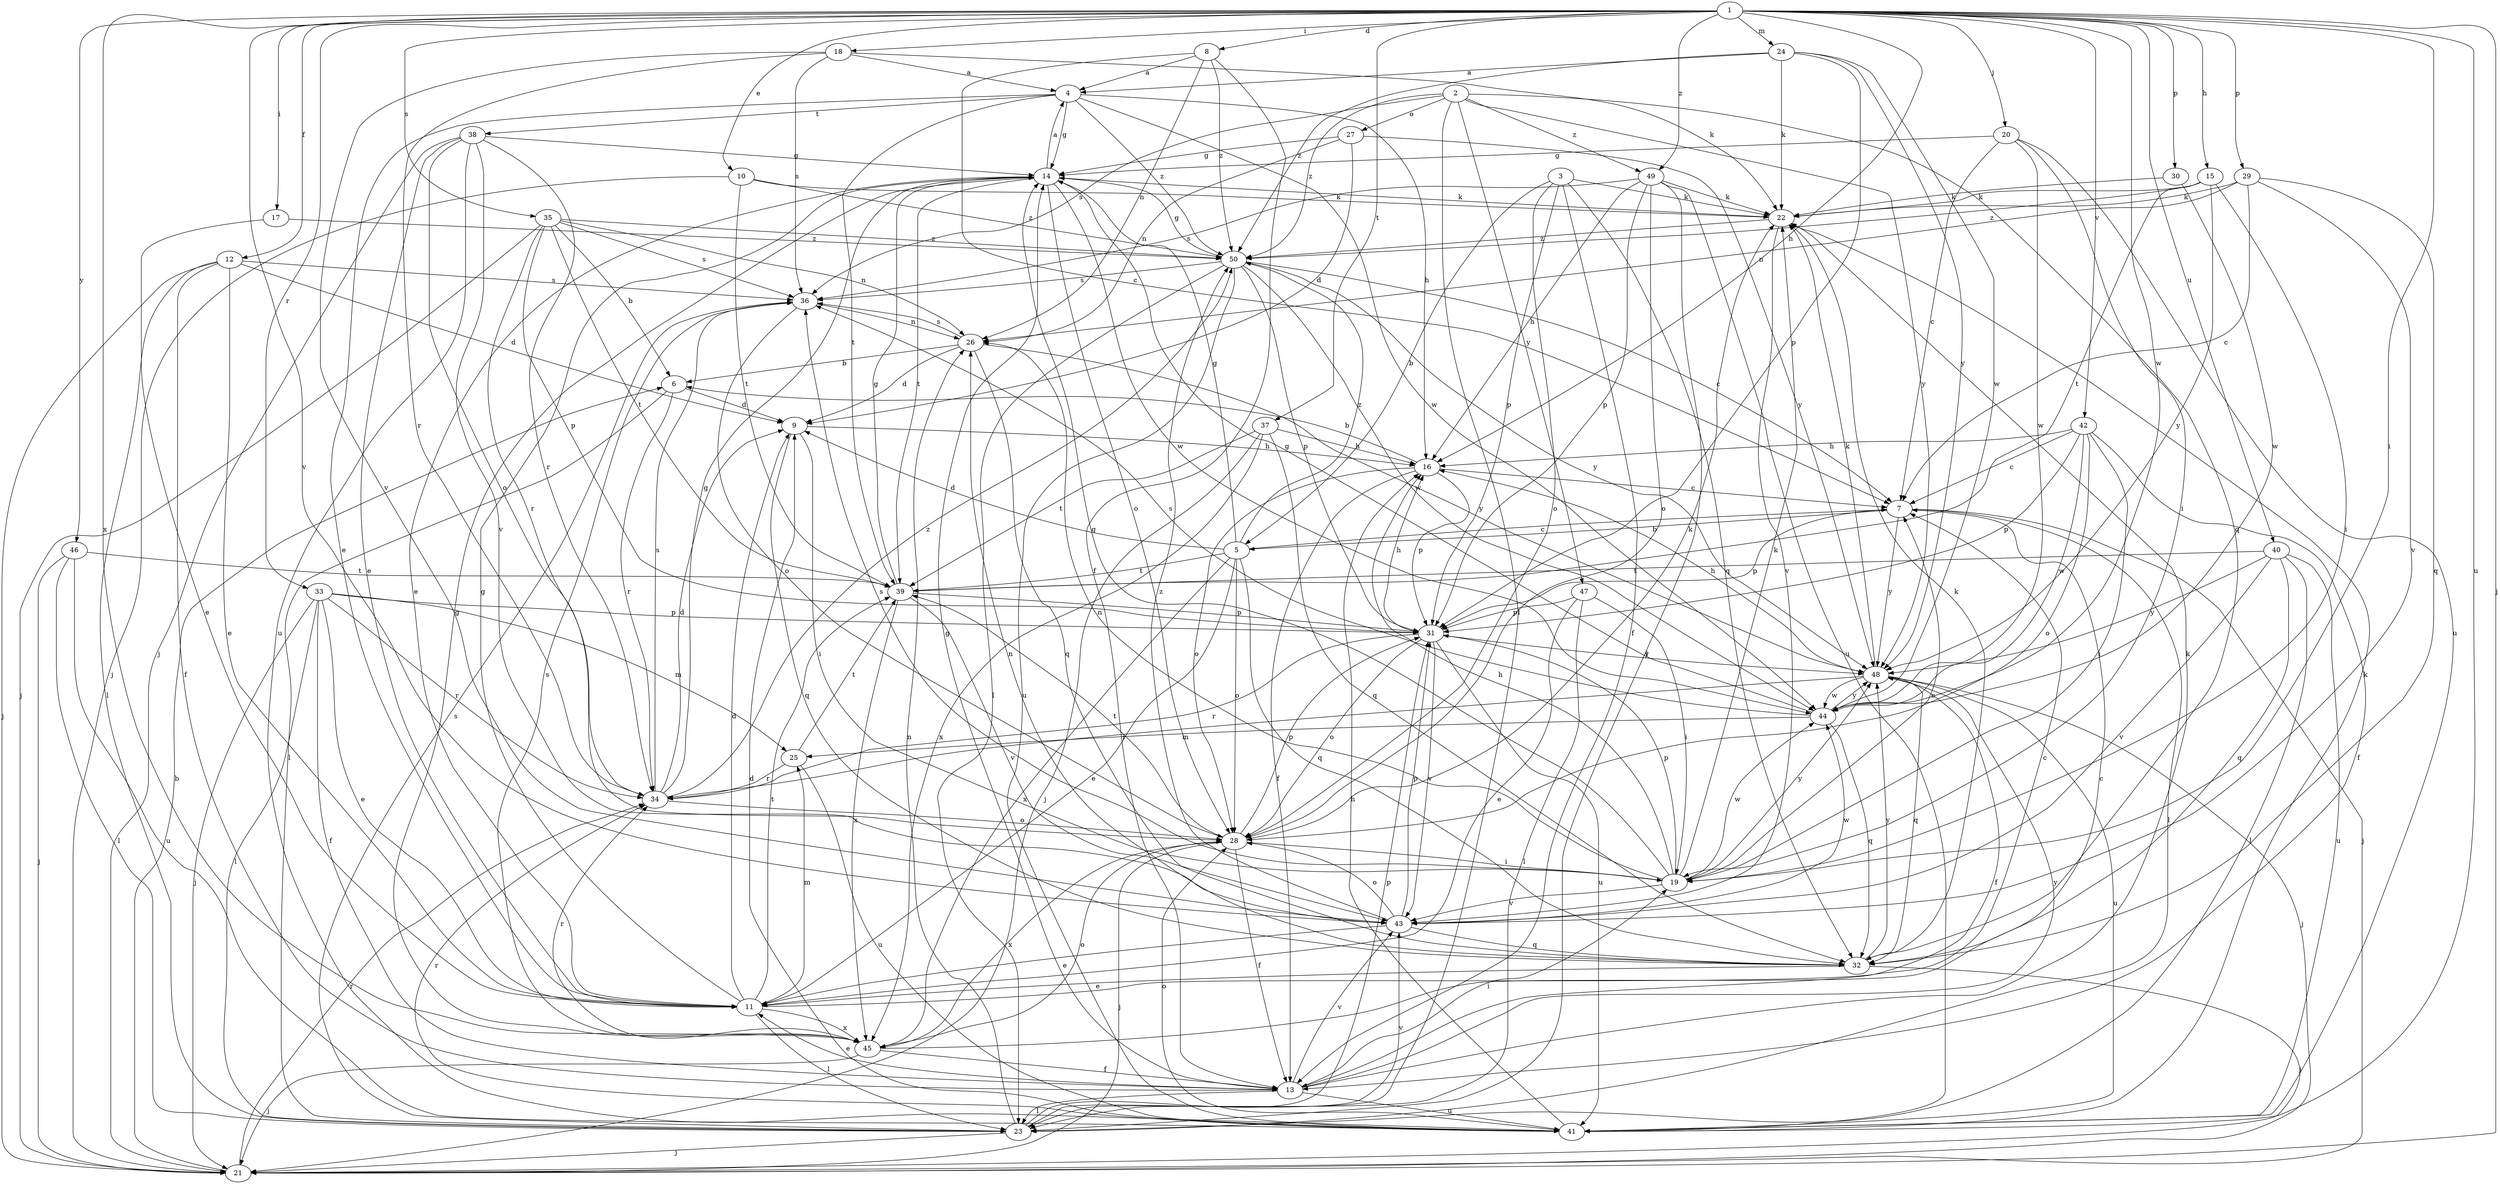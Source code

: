 strict digraph  {
	8 -> 4 [label=a];
	14 -> 4 [label=a];
	18 -> 4 [label=a];
	24 -> 4 [label=a];
	3 -> 5 [label=b];
	7 -> 5 [label=b];
	16 -> 6 [label=b];
	21 -> 6 [label=b];
	26 -> 6 [label=b];
	35 -> 6 [label=b];
	5 -> 7 [label=c];
	8 -> 7 [label=c];
	11 -> 7 [label=c];
	16 -> 7 [label=c];
	19 -> 7 [label=c];
	20 -> 7 [label=c];
	29 -> 7 [label=c];
	42 -> 7 [label=c];
	45 -> 7 [label=c];
	50 -> 7 [label=c];
	1 -> 8 [label=d];
	5 -> 9 [label=d];
	6 -> 9 [label=d];
	11 -> 9 [label=d];
	12 -> 9 [label=d];
	26 -> 9 [label=d];
	27 -> 9 [label=d];
	34 -> 9 [label=d];
	41 -> 9 [label=d];
	1 -> 10 [label=e];
	4 -> 11 [label=e];
	5 -> 11 [label=e];
	12 -> 11 [label=e];
	13 -> 11 [label=e];
	14 -> 11 [label=e];
	17 -> 11 [label=e];
	32 -> 11 [label=e];
	33 -> 11 [label=e];
	38 -> 11 [label=e];
	43 -> 11 [label=e];
	47 -> 11 [label=e];
	1 -> 12 [label=f];
	3 -> 13 [label=f];
	8 -> 13 [label=f];
	12 -> 13 [label=f];
	16 -> 13 [label=f];
	28 -> 13 [label=f];
	33 -> 13 [label=f];
	42 -> 13 [label=f];
	45 -> 13 [label=f];
	48 -> 13 [label=f];
	4 -> 14 [label=g];
	5 -> 14 [label=g];
	11 -> 14 [label=g];
	13 -> 14 [label=g];
	19 -> 14 [label=g];
	20 -> 14 [label=g];
	27 -> 14 [label=g];
	34 -> 14 [label=g];
	38 -> 14 [label=g];
	39 -> 14 [label=g];
	44 -> 14 [label=g];
	45 -> 14 [label=g];
	50 -> 14 [label=g];
	1 -> 15 [label=h];
	1 -> 16 [label=h];
	4 -> 16 [label=h];
	9 -> 16 [label=h];
	19 -> 16 [label=h];
	31 -> 16 [label=h];
	37 -> 16 [label=h];
	41 -> 16 [label=h];
	42 -> 16 [label=h];
	48 -> 16 [label=h];
	49 -> 16 [label=h];
	1 -> 17 [label=i];
	1 -> 18 [label=i];
	1 -> 19 [label=i];
	9 -> 19 [label=i];
	13 -> 19 [label=i];
	15 -> 19 [label=i];
	20 -> 19 [label=i];
	28 -> 19 [label=i];
	42 -> 19 [label=i];
	47 -> 19 [label=i];
	1 -> 20 [label=j];
	1 -> 21 [label=j];
	7 -> 21 [label=j];
	10 -> 21 [label=j];
	12 -> 21 [label=j];
	23 -> 21 [label=j];
	28 -> 21 [label=j];
	32 -> 21 [label=j];
	33 -> 21 [label=j];
	35 -> 21 [label=j];
	37 -> 21 [label=j];
	38 -> 21 [label=j];
	45 -> 21 [label=j];
	46 -> 21 [label=j];
	48 -> 21 [label=j];
	3 -> 22 [label=k];
	10 -> 22 [label=k];
	13 -> 22 [label=k];
	14 -> 22 [label=k];
	15 -> 22 [label=k];
	18 -> 22 [label=k];
	19 -> 22 [label=k];
	24 -> 22 [label=k];
	28 -> 22 [label=k];
	29 -> 22 [label=k];
	30 -> 22 [label=k];
	32 -> 22 [label=k];
	41 -> 22 [label=k];
	48 -> 22 [label=k];
	49 -> 22 [label=k];
	2 -> 23 [label=l];
	6 -> 23 [label=l];
	7 -> 23 [label=l];
	11 -> 23 [label=l];
	12 -> 23 [label=l];
	13 -> 23 [label=l];
	33 -> 23 [label=l];
	40 -> 23 [label=l];
	46 -> 23 [label=l];
	47 -> 23 [label=l];
	49 -> 23 [label=l];
	50 -> 23 [label=l];
	1 -> 24 [label=m];
	11 -> 25 [label=m];
	33 -> 25 [label=m];
	44 -> 25 [label=m];
	8 -> 26 [label=n];
	19 -> 26 [label=n];
	23 -> 26 [label=n];
	27 -> 26 [label=n];
	29 -> 26 [label=n];
	32 -> 26 [label=n];
	35 -> 26 [label=n];
	36 -> 26 [label=n];
	2 -> 27 [label=o];
	3 -> 28 [label=o];
	5 -> 28 [label=o];
	14 -> 28 [label=o];
	16 -> 28 [label=o];
	31 -> 28 [label=o];
	34 -> 28 [label=o];
	36 -> 28 [label=o];
	38 -> 28 [label=o];
	41 -> 28 [label=o];
	42 -> 28 [label=o];
	43 -> 28 [label=o];
	45 -> 28 [label=o];
	49 -> 28 [label=o];
	1 -> 29 [label=p];
	1 -> 30 [label=p];
	3 -> 31 [label=p];
	7 -> 31 [label=p];
	16 -> 31 [label=p];
	19 -> 31 [label=p];
	23 -> 31 [label=p];
	24 -> 31 [label=p];
	28 -> 31 [label=p];
	33 -> 31 [label=p];
	35 -> 31 [label=p];
	39 -> 31 [label=p];
	42 -> 31 [label=p];
	43 -> 31 [label=p];
	47 -> 31 [label=p];
	49 -> 31 [label=p];
	50 -> 31 [label=p];
	2 -> 32 [label=q];
	3 -> 32 [label=q];
	5 -> 32 [label=q];
	9 -> 32 [label=q];
	26 -> 32 [label=q];
	29 -> 32 [label=q];
	37 -> 32 [label=q];
	40 -> 32 [label=q];
	43 -> 32 [label=q];
	44 -> 32 [label=q];
	48 -> 32 [label=q];
	1 -> 33 [label=r];
	6 -> 34 [label=r];
	18 -> 34 [label=r];
	21 -> 34 [label=r];
	25 -> 34 [label=r];
	31 -> 34 [label=r];
	33 -> 34 [label=r];
	35 -> 34 [label=r];
	38 -> 34 [label=r];
	41 -> 34 [label=r];
	45 -> 34 [label=r];
	48 -> 34 [label=r];
	1 -> 35 [label=s];
	2 -> 36 [label=s];
	12 -> 36 [label=s];
	18 -> 36 [label=s];
	19 -> 36 [label=s];
	23 -> 36 [label=s];
	26 -> 36 [label=s];
	34 -> 36 [label=s];
	35 -> 36 [label=s];
	44 -> 36 [label=s];
	45 -> 36 [label=s];
	49 -> 36 [label=s];
	50 -> 36 [label=s];
	1 -> 37 [label=t];
	4 -> 38 [label=t];
	4 -> 39 [label=t];
	5 -> 39 [label=t];
	10 -> 39 [label=t];
	11 -> 39 [label=t];
	14 -> 39 [label=t];
	15 -> 39 [label=t];
	25 -> 39 [label=t];
	28 -> 39 [label=t];
	35 -> 39 [label=t];
	37 -> 39 [label=t];
	40 -> 39 [label=t];
	46 -> 39 [label=t];
	1 -> 40 [label=u];
	1 -> 41 [label=u];
	13 -> 41 [label=u];
	20 -> 41 [label=u];
	25 -> 41 [label=u];
	31 -> 41 [label=u];
	38 -> 41 [label=u];
	40 -> 41 [label=u];
	46 -> 41 [label=u];
	48 -> 41 [label=u];
	49 -> 41 [label=u];
	50 -> 41 [label=u];
	1 -> 42 [label=v];
	1 -> 43 [label=v];
	13 -> 43 [label=v];
	18 -> 43 [label=v];
	19 -> 43 [label=v];
	22 -> 43 [label=v];
	23 -> 43 [label=v];
	29 -> 43 [label=v];
	31 -> 43 [label=v];
	38 -> 43 [label=v];
	39 -> 43 [label=v];
	40 -> 43 [label=v];
	1 -> 44 [label=w];
	4 -> 44 [label=w];
	14 -> 44 [label=w];
	19 -> 44 [label=w];
	20 -> 44 [label=w];
	24 -> 44 [label=w];
	30 -> 44 [label=w];
	42 -> 44 [label=w];
	43 -> 44 [label=w];
	48 -> 44 [label=w];
	50 -> 44 [label=w];
	1 -> 45 [label=x];
	5 -> 45 [label=x];
	11 -> 45 [label=x];
	28 -> 45 [label=x];
	37 -> 45 [label=x];
	39 -> 45 [label=x];
	1 -> 46 [label=y];
	2 -> 47 [label=y];
	2 -> 48 [label=y];
	7 -> 48 [label=y];
	13 -> 48 [label=y];
	15 -> 48 [label=y];
	19 -> 48 [label=y];
	24 -> 48 [label=y];
	26 -> 48 [label=y];
	27 -> 48 [label=y];
	31 -> 48 [label=y];
	32 -> 48 [label=y];
	40 -> 48 [label=y];
	44 -> 48 [label=y];
	50 -> 48 [label=y];
	1 -> 49 [label=z];
	2 -> 49 [label=z];
	2 -> 50 [label=z];
	4 -> 50 [label=z];
	5 -> 50 [label=z];
	8 -> 50 [label=z];
	10 -> 50 [label=z];
	15 -> 50 [label=z];
	17 -> 50 [label=z];
	22 -> 50 [label=z];
	24 -> 50 [label=z];
	34 -> 50 [label=z];
	35 -> 50 [label=z];
	43 -> 50 [label=z];
}
